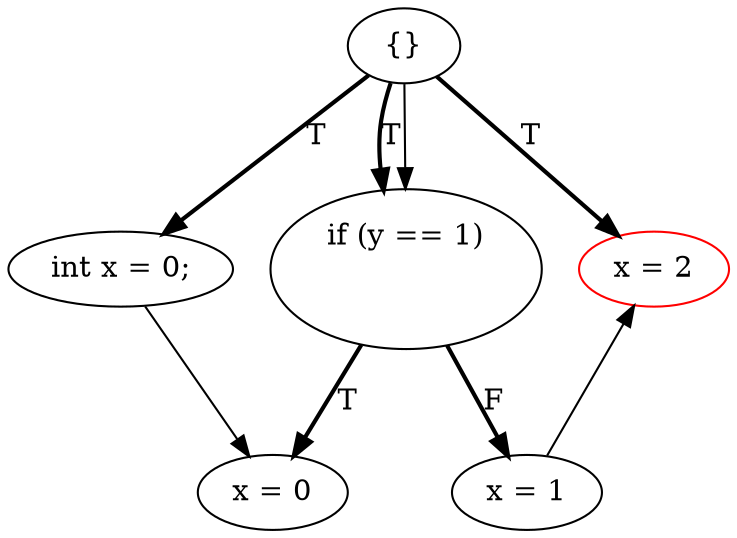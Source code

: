 digraph {
rankdir=TD;
3[label="{}"]; 
3 -> 4[label="T",style=bold];
4[label="int x = 0;"];
4 -> 1;
3 -> 0[label="T",style=bold];
0[label="if (y == 1)
    "]; 
0 -> 1[label="T",style=bold];
1[label="x = 0"];
0 -> 2[label="F",style=bold];
2[label="x = 1"];
2 -> 5;
3 -> 5[label="T",style=bold];
5[label="x = 2",color=red];
3 -> 0;
{ rank=same 4 0 5 }{ rank=same 1 2 }
}